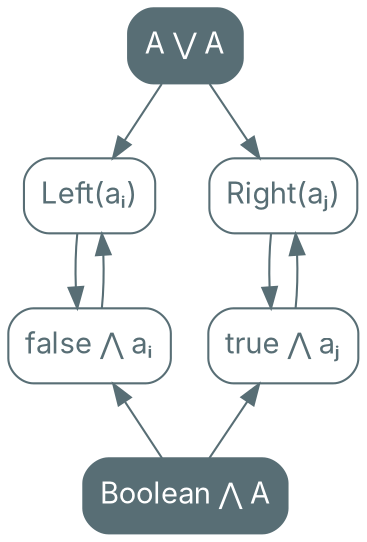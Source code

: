 digraph {
    bgcolor=transparent

    // Default theme: enabled
    node[shape="rectangle" style="rounded,filled" color="#586E75" fillcolor="#586E75" fontcolor="#ffffff" fontname="Inter,Arial"]
    edge [color="#586E75" fontcolor="#000000" fontname="Inter,Arial" fontsize=11]

    AorA[label="A ⋁ A"]
    LeftA[label="Left(aᵢ)" fillcolor="#ffffff" fontcolor="#586E75"]
    RightA[label="Right(aⱼ)" fillcolor="#ffffff" fontcolor="#586E75"]

    AorA -> LeftA
    AorA -> RightA

    BooleanAndA[label="Boolean ⋀ A"]
    trueAndA[label="true ⋀ aⱼ" fillcolor="#ffffff" fontcolor="#586E75"]
    falseAndA[label="false ⋀ aᵢ" fillcolor="#ffffff" fontcolor="#586E75"]

    trueAndA -> BooleanAndA[dir=back]
    falseAndA -> BooleanAndA[dir=back]

    LeftA -> falseAndA
    falseAndA -> LeftA
    RightA -> trueAndA
    trueAndA -> RightA

}
